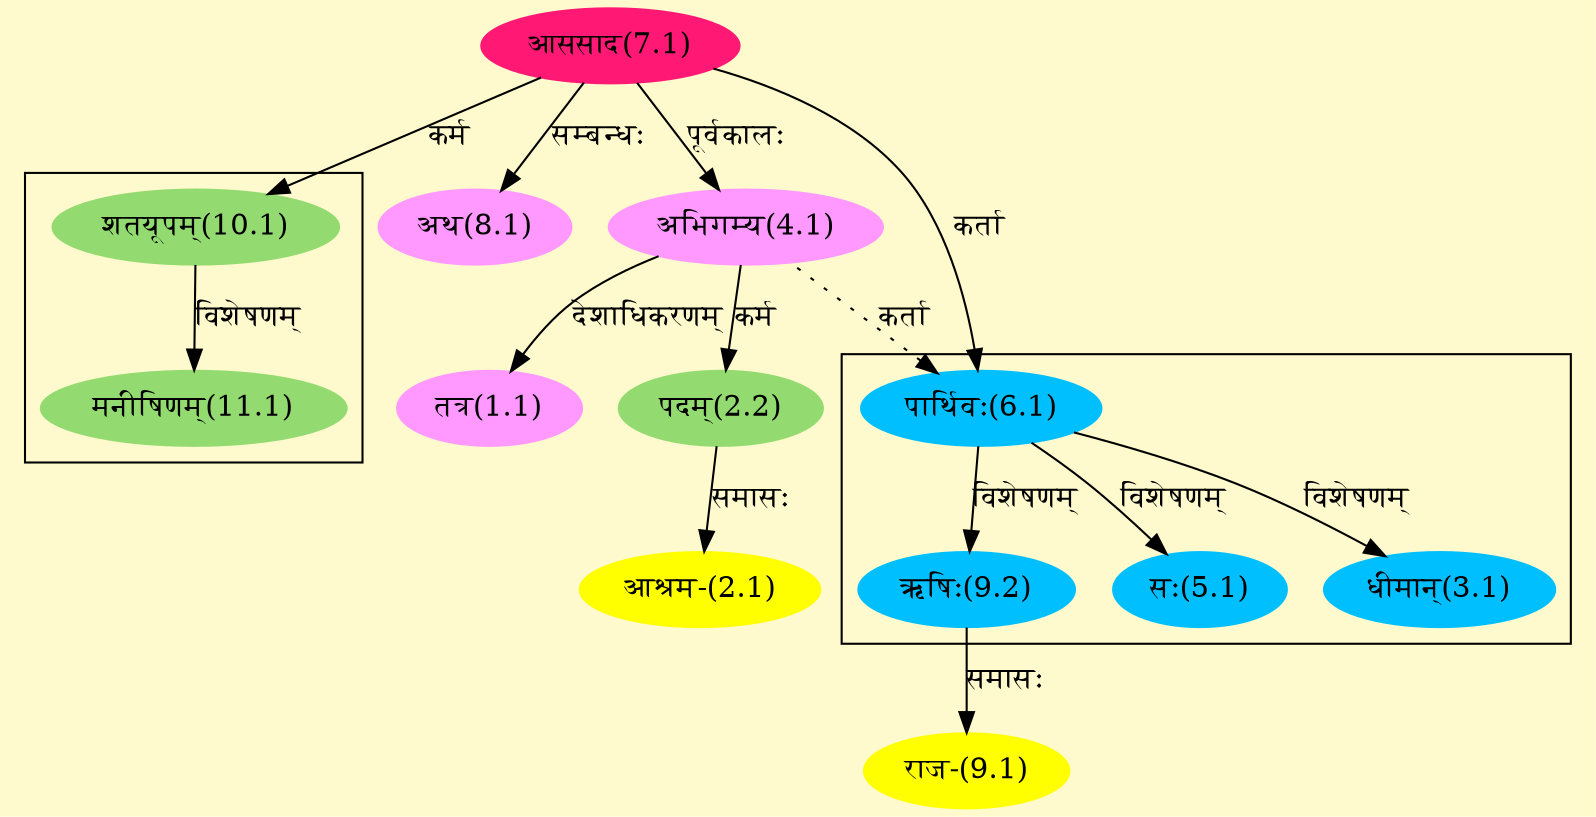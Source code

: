 digraph G{
rankdir=BT;
 compound=true;
 bgcolor="lemonchiffon1";

subgraph cluster_1{
Node3_1 [style=filled, color="#00BFFF" label = "धीमान्(3.1)"]
Node6_1 [style=filled, color="#00BFFF" label = "पार्थिवः(6.1)"]
Node5_1 [style=filled, color="#00BFFF" label = "सः(5.1)"]
Node9_2 [style=filled, color="#00BFFF" label = "ऋषिः(9.2)"]

}

subgraph cluster_2{
Node11_1 [style=filled, color="#93DB70" label = "मनीषिणम्(11.1)"]
Node10_1 [style=filled, color="#93DB70" label = "शतयूपम्(10.1)"]

}
Node1_1 [style=filled, color="#FF99FF" label = "तत्र(1.1)"]
Node4_1 [style=filled, color="#FF99FF" label = "अभिगम्य(4.1)"]
Node2_1 [style=filled, color="#FFFF00" label = "आश्रम-(2.1)"]
Node2_2 [style=filled, color="#93DB70" label = "पदम्(2.2)"]
Node7_1 [style=filled, color="#FF1975" label = "आससाद(7.1)"]
Node6_1 [style=filled, color="#00BFFF" label = "पार्थिवः(6.1)"]
Node [style=filled, color="" label = "()"]
Node8_1 [style=filled, color="#FF99FF" label = "अथ(8.1)"]
Node9_1 [style=filled, color="#FFFF00" label = "राज-(9.1)"]
Node9_2 [style=filled, color="#00BFFF" label = "ऋषिः(9.2)"]
Node10_1 [style=filled, color="#93DB70" label = "शतयूपम्(10.1)"]
/* Start of Relations section */

Node1_1 -> Node4_1 [  label="देशाधिकरणम्"  dir="back" ]
Node2_1 -> Node2_2 [  label="समासः"  dir="back" ]
Node2_2 -> Node4_1 [  label="कर्म"  dir="back" ]
Node3_1 -> Node6_1 [  label="विशेषणम्"  dir="back" ]
Node4_1 -> Node7_1 [  label="पूर्वकालः"  dir="back" ]
Node5_1 -> Node6_1 [  label="विशेषणम्"  dir="back" ]
Node6_1 -> Node7_1 [  label="कर्ता"  dir="back" ]
Node6_1 -> Node4_1 [ style=dotted label="कर्ता"  dir="back" ]
Node8_1 -> Node7_1 [  label="सम्बन्धः"  dir="back" ]
Node9_1 -> Node9_2 [  label="समासः"  dir="back" ]
Node9_2 -> Node6_1 [  label="विशेषणम्"  dir="back" ]
Node10_1 -> Node7_1 [  label="कर्म"  dir="back" ]
Node11_1 -> Node10_1 [  label="विशेषणम्"  dir="back" ]
}
